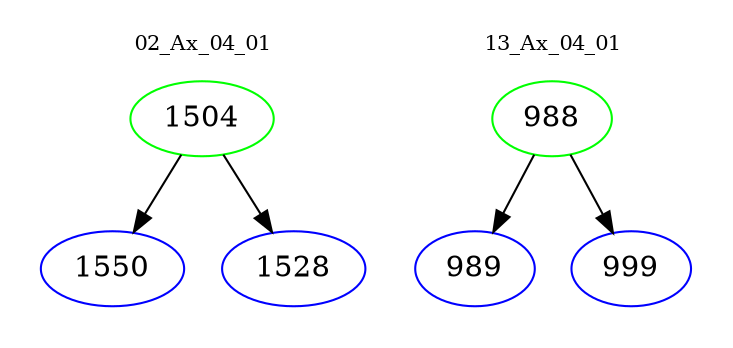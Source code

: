 digraph{
subgraph cluster_0 {
color = white
label = "02_Ax_04_01";
fontsize=10;
T0_1504 [label="1504", color="green"]
T0_1504 -> T0_1550 [color="black"]
T0_1550 [label="1550", color="blue"]
T0_1504 -> T0_1528 [color="black"]
T0_1528 [label="1528", color="blue"]
}
subgraph cluster_1 {
color = white
label = "13_Ax_04_01";
fontsize=10;
T1_988 [label="988", color="green"]
T1_988 -> T1_989 [color="black"]
T1_989 [label="989", color="blue"]
T1_988 -> T1_999 [color="black"]
T1_999 [label="999", color="blue"]
}
}
